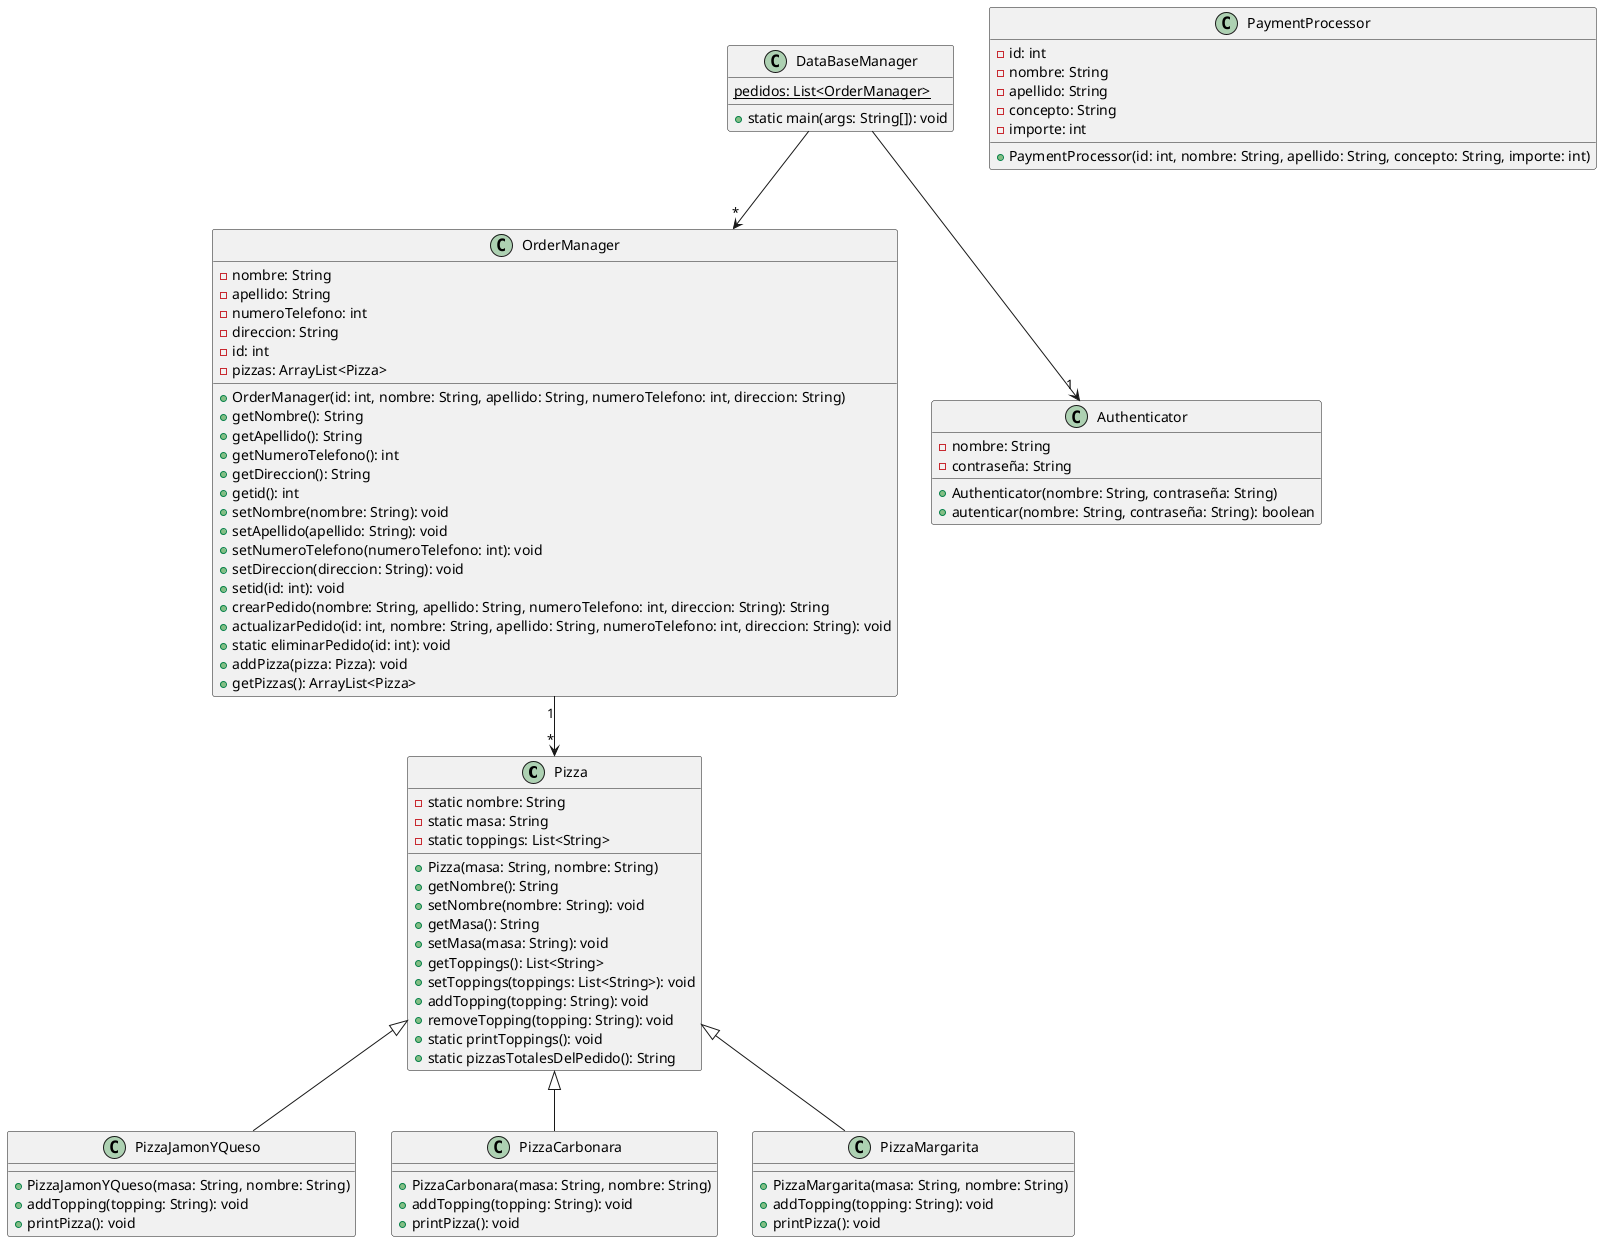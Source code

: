 @startuml

class Pizza {
    - static nombre: String
    - static masa: String
    - static toppings: List<String>
    + Pizza(masa: String, nombre: String)
    + getNombre(): String
    + setNombre(nombre: String): void
    + getMasa(): String
    + setMasa(masa: String): void
    + getToppings(): List<String>
    + setToppings(toppings: List<String>): void
    + addTopping(topping: String): void
    + removeTopping(topping: String): void
    + static printToppings(): void
    + static pizzasTotalesDelPedido(): String
}

class PizzaJamonYQueso {
    + PizzaJamonYQueso(masa: String, nombre: String)
    + addTopping(topping: String): void
    + printPizza(): void
}

class PizzaCarbonara {
    + PizzaCarbonara(masa: String, nombre: String)
    + addTopping(topping: String): void
    + printPizza(): void
}

class PizzaMargarita {
    + PizzaMargarita(masa: String, nombre: String)
    + addTopping(topping: String): void
    + printPizza(): void
}

class OrderManager {
    - nombre: String
    - apellido: String
    - numeroTelefono: int
    - direccion: String
    - id: int
    - pizzas: ArrayList<Pizza>
    + OrderManager(id: int, nombre: String, apellido: String, numeroTelefono: int, direccion: String)
    + getNombre(): String
    + getApellido(): String
    + getNumeroTelefono(): int
    + getDireccion(): String
    + getid(): int
    + setNombre(nombre: String): void
    + setApellido(apellido: String): void
    + setNumeroTelefono(numeroTelefono: int): void
    + setDireccion(direccion: String): void
    + setid(id: int): void
    + crearPedido(nombre: String, apellido: String, numeroTelefono: int, direccion: String): String
    + actualizarPedido(id: int, nombre: String, apellido: String, numeroTelefono: int, direccion: String): void
    + static eliminarPedido(id: int): void
    + addPizza(pizza: Pizza): void
    + getPizzas(): ArrayList<Pizza>
}

class DataBaseManager {
    {static} pedidos: List<OrderManager>
    + static main(args: String[]): void
}

class Authenticator {
    - nombre: String
    - contraseña: String
    + Authenticator(nombre: String, contraseña: String)
    + autenticar(nombre: String, contraseña: String): boolean
}

class PaymentProcessor {
    - id: int
    - nombre: String
    - apellido: String
    - concepto: String
    - importe: int
    + PaymentProcessor(id: int, nombre: String, apellido: String, concepto: String, importe: int)
}

Pizza <|-- PizzaJamonYQueso
Pizza <|-- PizzaCarbonara
Pizza <|-- PizzaMargarita
DataBaseManager --> "1" Authenticator
DataBaseManager --> "*" OrderManager
OrderManager "1" --> "*" Pizza

@enduml

